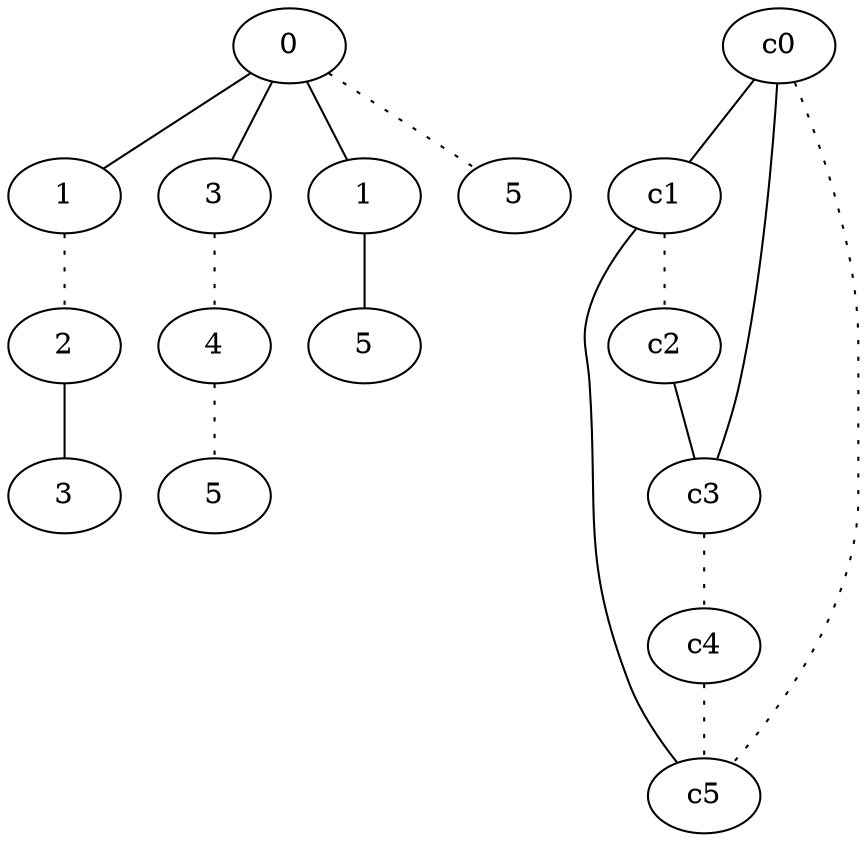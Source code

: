 graph {
a0[label=0];
a1[label=1];
a2[label=2];
a3[label=3];
a4[label=3];
a5[label=4];
a6[label=5];
a7[label=1];
a8[label=5];
a9[label=5];
a0 -- a1;
a0 -- a4;
a0 -- a7;
a0 -- a9 [style=dotted];
a1 -- a2 [style=dotted];
a2 -- a3;
a4 -- a5 [style=dotted];
a5 -- a6 [style=dotted];
a7 -- a8;
c0 -- c1;
c0 -- c3;
c0 -- c5 [style=dotted];
c1 -- c2 [style=dotted];
c1 -- c5;
c2 -- c3;
c3 -- c4 [style=dotted];
c4 -- c5 [style=dotted];
}
